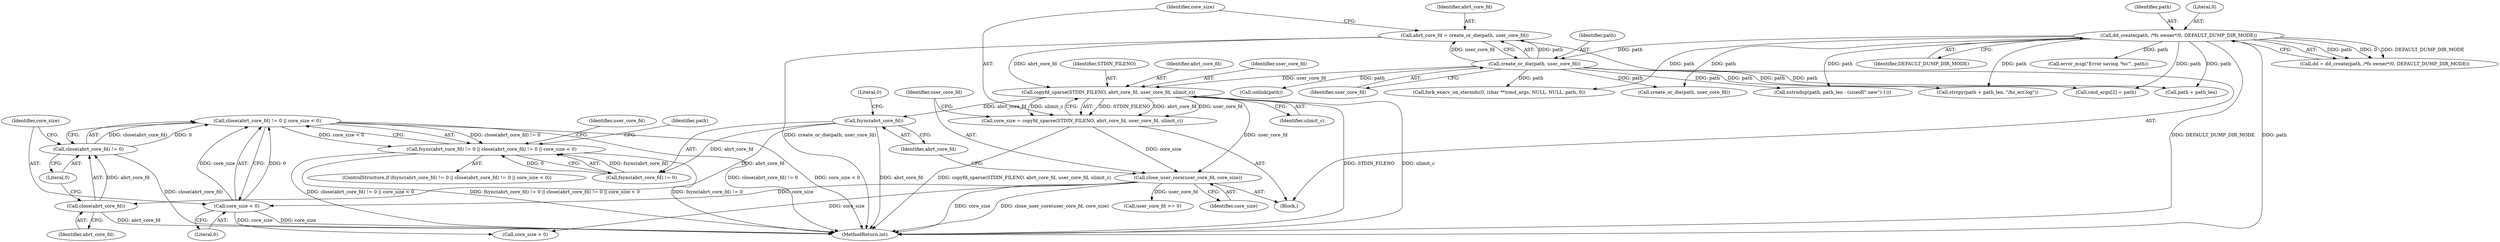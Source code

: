 digraph "0_abrt_3c1b60cfa62d39e5fff5a53a5bc53dae189e740e@API" {
"1001167" [label="(Call,close(abrt_core_fd) != 0 || core_size < 0)"];
"1001168" [label="(Call,close(abrt_core_fd) != 0)"];
"1001169" [label="(Call,close(abrt_core_fd))"];
"1001164" [label="(Call,fsync(abrt_core_fd))"];
"1001153" [label="(Call,copyfd_sparse(STDIN_FILENO, abrt_core_fd, user_core_fd, ulimit_c))"];
"1001146" [label="(Call,abrt_core_fd = create_or_die(path, user_core_fd))"];
"1001148" [label="(Call,create_or_die(path, user_core_fd))"];
"1000775" [label="(Call,dd_create(path, /*fs owner*/0, DEFAULT_DUMP_DIR_MODE))"];
"1001172" [label="(Call,core_size < 0)"];
"1001158" [label="(Call,close_user_core(user_core_fd, core_size))"];
"1001151" [label="(Call,core_size = copyfd_sparse(STDIN_FILENO, abrt_core_fd, user_core_fd, ulimit_c))"];
"1001162" [label="(Call,fsync(abrt_core_fd) != 0 || close(abrt_core_fd) != 0 || core_size < 0)"];
"1001164" [label="(Call,fsync(abrt_core_fd))"];
"1001157" [label="(Identifier,ulimit_c)"];
"1000773" [label="(Call,dd = dd_create(path, /*fs owner*/0, DEFAULT_DUMP_DIR_MODE))"];
"1001172" [label="(Call,core_size < 0)"];
"1001163" [label="(Call,fsync(abrt_core_fd) != 0)"];
"1001168" [label="(Call,close(abrt_core_fd) != 0)"];
"1001149" [label="(Identifier,path)"];
"1001146" [label="(Call,abrt_core_fd = create_or_die(path, user_core_fd))"];
"1001169" [label="(Call,close(abrt_core_fd))"];
"1001173" [label="(Identifier,core_size)"];
"1001176" [label="(Call,unlink(path))"];
"1001242" [label="(Call,create_or_die(path, user_core_fd))"];
"1001429" [label="(Call,user_core_fd >= 0)"];
"1001167" [label="(Call,close(abrt_core_fd) != 0 || core_size < 0)"];
"1001159" [label="(Identifier,user_core_fd)"];
"1001162" [label="(Call,fsync(abrt_core_fd) != 0 || close(abrt_core_fd) != 0 || core_size < 0)"];
"1001153" [label="(Call,copyfd_sparse(STDIN_FILENO, abrt_core_fd, user_core_fd, ulimit_c))"];
"1001170" [label="(Identifier,abrt_core_fd)"];
"1001144" [label="(Block,)"];
"1001174" [label="(Literal,0)"];
"1001370" [label="(Call,core_size > 0)"];
"1001156" [label="(Identifier,user_core_fd)"];
"1001148" [label="(Call,create_or_die(path, user_core_fd))"];
"1001150" [label="(Identifier,user_core_fd)"];
"1001166" [label="(Literal,0)"];
"1001158" [label="(Call,close_user_core(user_core_fd, core_size))"];
"1000775" [label="(Call,dd_create(path, /*fs owner*/0, DEFAULT_DUMP_DIR_MODE))"];
"1000778" [label="(Identifier,DEFAULT_DUMP_DIR_MODE)"];
"1001160" [label="(Identifier,core_size)"];
"1001151" [label="(Call,core_size = copyfd_sparse(STDIN_FILENO, abrt_core_fd, user_core_fd, ulimit_c))"];
"1000776" [label="(Identifier,path)"];
"1001171" [label="(Literal,0)"];
"1001147" [label="(Identifier,abrt_core_fd)"];
"1000777" [label="(Literal,0)"];
"1001152" [label="(Identifier,core_size)"];
"1001154" [label="(Identifier,STDIN_FILENO)"];
"1001235" [label="(Call,path + path_len)"];
"1001350" [label="(Call,xstrndup(path, path_len - (sizeof(\".new\")-1)))"];
"1001165" [label="(Identifier,abrt_core_fd)"];
"1001309" [label="(Call,cmd_args[2] = path)"];
"1001161" [label="(ControlStructure,if (fsync(abrt_core_fd) != 0 || close(abrt_core_fd) != 0 || core_size < 0))"];
"1001332" [label="(Call,fork_execv_on_steroids(0, (char **)cmd_args, NULL, NULL, path, 0))"];
"1001189" [label="(Identifier,user_core_fd)"];
"1001234" [label="(Call,strcpy(path + path_len, \"/hs_err.log\"))"];
"1001134" [label="(Call,error_msg(\"Error saving '%s'\", path))"];
"1001155" [label="(Identifier,abrt_core_fd)"];
"1001177" [label="(Identifier,path)"];
"1001445" [label="(MethodReturn,int)"];
"1001167" -> "1001162"  [label="AST: "];
"1001167" -> "1001168"  [label="CFG: "];
"1001167" -> "1001172"  [label="CFG: "];
"1001168" -> "1001167"  [label="AST: "];
"1001172" -> "1001167"  [label="AST: "];
"1001162" -> "1001167"  [label="CFG: "];
"1001167" -> "1001445"  [label="DDG: core_size < 0"];
"1001167" -> "1001445"  [label="DDG: close(abrt_core_fd) != 0"];
"1001167" -> "1001162"  [label="DDG: close(abrt_core_fd) != 0"];
"1001167" -> "1001162"  [label="DDG: core_size < 0"];
"1001168" -> "1001167"  [label="DDG: close(abrt_core_fd)"];
"1001168" -> "1001167"  [label="DDG: 0"];
"1001172" -> "1001167"  [label="DDG: core_size"];
"1001172" -> "1001167"  [label="DDG: 0"];
"1001168" -> "1001171"  [label="CFG: "];
"1001169" -> "1001168"  [label="AST: "];
"1001171" -> "1001168"  [label="AST: "];
"1001173" -> "1001168"  [label="CFG: "];
"1001168" -> "1001445"  [label="DDG: close(abrt_core_fd)"];
"1001169" -> "1001168"  [label="DDG: abrt_core_fd"];
"1001169" -> "1001170"  [label="CFG: "];
"1001170" -> "1001169"  [label="AST: "];
"1001171" -> "1001169"  [label="CFG: "];
"1001169" -> "1001445"  [label="DDG: abrt_core_fd"];
"1001164" -> "1001169"  [label="DDG: abrt_core_fd"];
"1001164" -> "1001163"  [label="AST: "];
"1001164" -> "1001165"  [label="CFG: "];
"1001165" -> "1001164"  [label="AST: "];
"1001166" -> "1001164"  [label="CFG: "];
"1001164" -> "1001445"  [label="DDG: abrt_core_fd"];
"1001164" -> "1001163"  [label="DDG: abrt_core_fd"];
"1001153" -> "1001164"  [label="DDG: abrt_core_fd"];
"1001153" -> "1001151"  [label="AST: "];
"1001153" -> "1001157"  [label="CFG: "];
"1001154" -> "1001153"  [label="AST: "];
"1001155" -> "1001153"  [label="AST: "];
"1001156" -> "1001153"  [label="AST: "];
"1001157" -> "1001153"  [label="AST: "];
"1001151" -> "1001153"  [label="CFG: "];
"1001153" -> "1001445"  [label="DDG: STDIN_FILENO"];
"1001153" -> "1001445"  [label="DDG: ulimit_c"];
"1001153" -> "1001151"  [label="DDG: STDIN_FILENO"];
"1001153" -> "1001151"  [label="DDG: abrt_core_fd"];
"1001153" -> "1001151"  [label="DDG: user_core_fd"];
"1001153" -> "1001151"  [label="DDG: ulimit_c"];
"1001146" -> "1001153"  [label="DDG: abrt_core_fd"];
"1001148" -> "1001153"  [label="DDG: user_core_fd"];
"1001153" -> "1001158"  [label="DDG: user_core_fd"];
"1001146" -> "1001144"  [label="AST: "];
"1001146" -> "1001148"  [label="CFG: "];
"1001147" -> "1001146"  [label="AST: "];
"1001148" -> "1001146"  [label="AST: "];
"1001152" -> "1001146"  [label="CFG: "];
"1001146" -> "1001445"  [label="DDG: create_or_die(path, user_core_fd)"];
"1001148" -> "1001146"  [label="DDG: path"];
"1001148" -> "1001146"  [label="DDG: user_core_fd"];
"1001148" -> "1001150"  [label="CFG: "];
"1001149" -> "1001148"  [label="AST: "];
"1001150" -> "1001148"  [label="AST: "];
"1000775" -> "1001148"  [label="DDG: path"];
"1001148" -> "1001176"  [label="DDG: path"];
"1001148" -> "1001234"  [label="DDG: path"];
"1001148" -> "1001235"  [label="DDG: path"];
"1001148" -> "1001242"  [label="DDG: path"];
"1001148" -> "1001309"  [label="DDG: path"];
"1001148" -> "1001332"  [label="DDG: path"];
"1001148" -> "1001350"  [label="DDG: path"];
"1000775" -> "1000773"  [label="AST: "];
"1000775" -> "1000778"  [label="CFG: "];
"1000776" -> "1000775"  [label="AST: "];
"1000777" -> "1000775"  [label="AST: "];
"1000778" -> "1000775"  [label="AST: "];
"1000773" -> "1000775"  [label="CFG: "];
"1000775" -> "1001445"  [label="DDG: path"];
"1000775" -> "1001445"  [label="DDG: DEFAULT_DUMP_DIR_MODE"];
"1000775" -> "1000773"  [label="DDG: path"];
"1000775" -> "1000773"  [label="DDG: 0"];
"1000775" -> "1000773"  [label="DDG: DEFAULT_DUMP_DIR_MODE"];
"1000775" -> "1001134"  [label="DDG: path"];
"1000775" -> "1001234"  [label="DDG: path"];
"1000775" -> "1001235"  [label="DDG: path"];
"1000775" -> "1001242"  [label="DDG: path"];
"1000775" -> "1001309"  [label="DDG: path"];
"1000775" -> "1001332"  [label="DDG: path"];
"1000775" -> "1001350"  [label="DDG: path"];
"1001172" -> "1001174"  [label="CFG: "];
"1001173" -> "1001172"  [label="AST: "];
"1001174" -> "1001172"  [label="AST: "];
"1001172" -> "1001445"  [label="DDG: core_size"];
"1001158" -> "1001172"  [label="DDG: core_size"];
"1001172" -> "1001370"  [label="DDG: core_size"];
"1001158" -> "1001144"  [label="AST: "];
"1001158" -> "1001160"  [label="CFG: "];
"1001159" -> "1001158"  [label="AST: "];
"1001160" -> "1001158"  [label="AST: "];
"1001165" -> "1001158"  [label="CFG: "];
"1001158" -> "1001445"  [label="DDG: core_size"];
"1001158" -> "1001445"  [label="DDG: close_user_core(user_core_fd, core_size)"];
"1001151" -> "1001158"  [label="DDG: core_size"];
"1001158" -> "1001370"  [label="DDG: core_size"];
"1001158" -> "1001429"  [label="DDG: user_core_fd"];
"1001151" -> "1001144"  [label="AST: "];
"1001152" -> "1001151"  [label="AST: "];
"1001159" -> "1001151"  [label="CFG: "];
"1001151" -> "1001445"  [label="DDG: copyfd_sparse(STDIN_FILENO, abrt_core_fd, user_core_fd, ulimit_c)"];
"1001162" -> "1001161"  [label="AST: "];
"1001162" -> "1001163"  [label="CFG: "];
"1001163" -> "1001162"  [label="AST: "];
"1001177" -> "1001162"  [label="CFG: "];
"1001189" -> "1001162"  [label="CFG: "];
"1001162" -> "1001445"  [label="DDG: fsync(abrt_core_fd) != 0"];
"1001162" -> "1001445"  [label="DDG: close(abrt_core_fd) != 0 || core_size < 0"];
"1001162" -> "1001445"  [label="DDG: fsync(abrt_core_fd) != 0 || close(abrt_core_fd) != 0 || core_size < 0"];
"1001163" -> "1001162"  [label="DDG: fsync(abrt_core_fd)"];
"1001163" -> "1001162"  [label="DDG: 0"];
}
